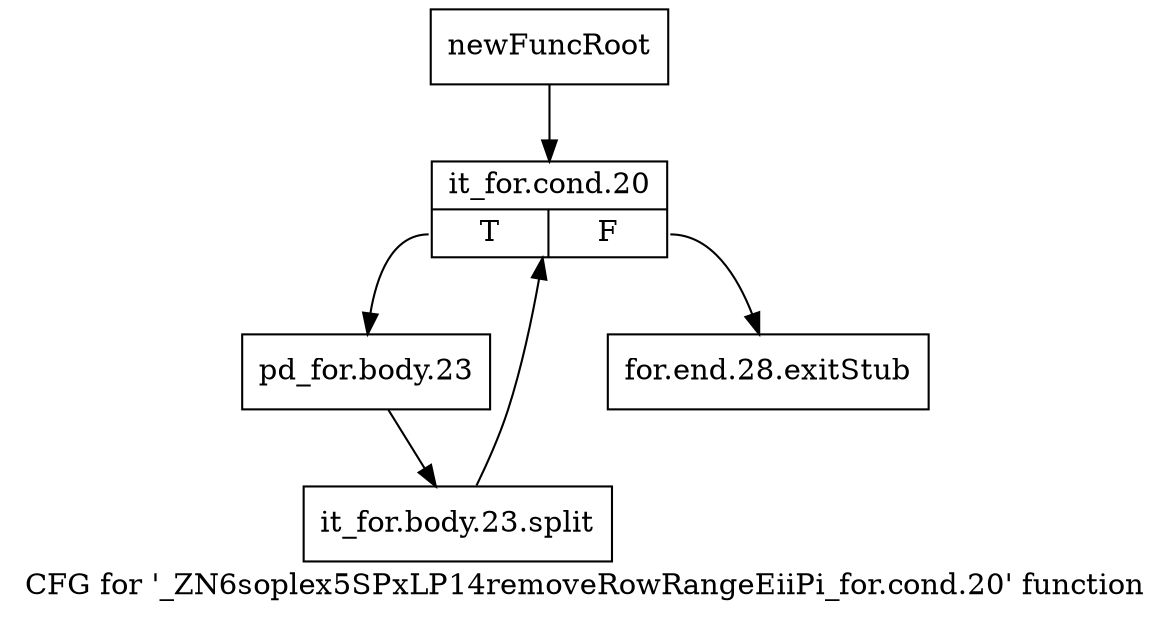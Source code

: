 digraph "CFG for '_ZN6soplex5SPxLP14removeRowRangeEiiPi_for.cond.20' function" {
	label="CFG for '_ZN6soplex5SPxLP14removeRowRangeEiiPi_for.cond.20' function";

	Node0x2e37ef0 [shape=record,label="{newFuncRoot}"];
	Node0x2e37ef0 -> Node0x2e37f90;
	Node0x2e37f40 [shape=record,label="{for.end.28.exitStub}"];
	Node0x2e37f90 [shape=record,label="{it_for.cond.20|{<s0>T|<s1>F}}"];
	Node0x2e37f90:s0 -> Node0x2e37fe0;
	Node0x2e37f90:s1 -> Node0x2e37f40;
	Node0x2e37fe0 [shape=record,label="{pd_for.body.23}"];
	Node0x2e37fe0 -> Node0x347be10;
	Node0x347be10 [shape=record,label="{it_for.body.23.split}"];
	Node0x347be10 -> Node0x2e37f90;
}
